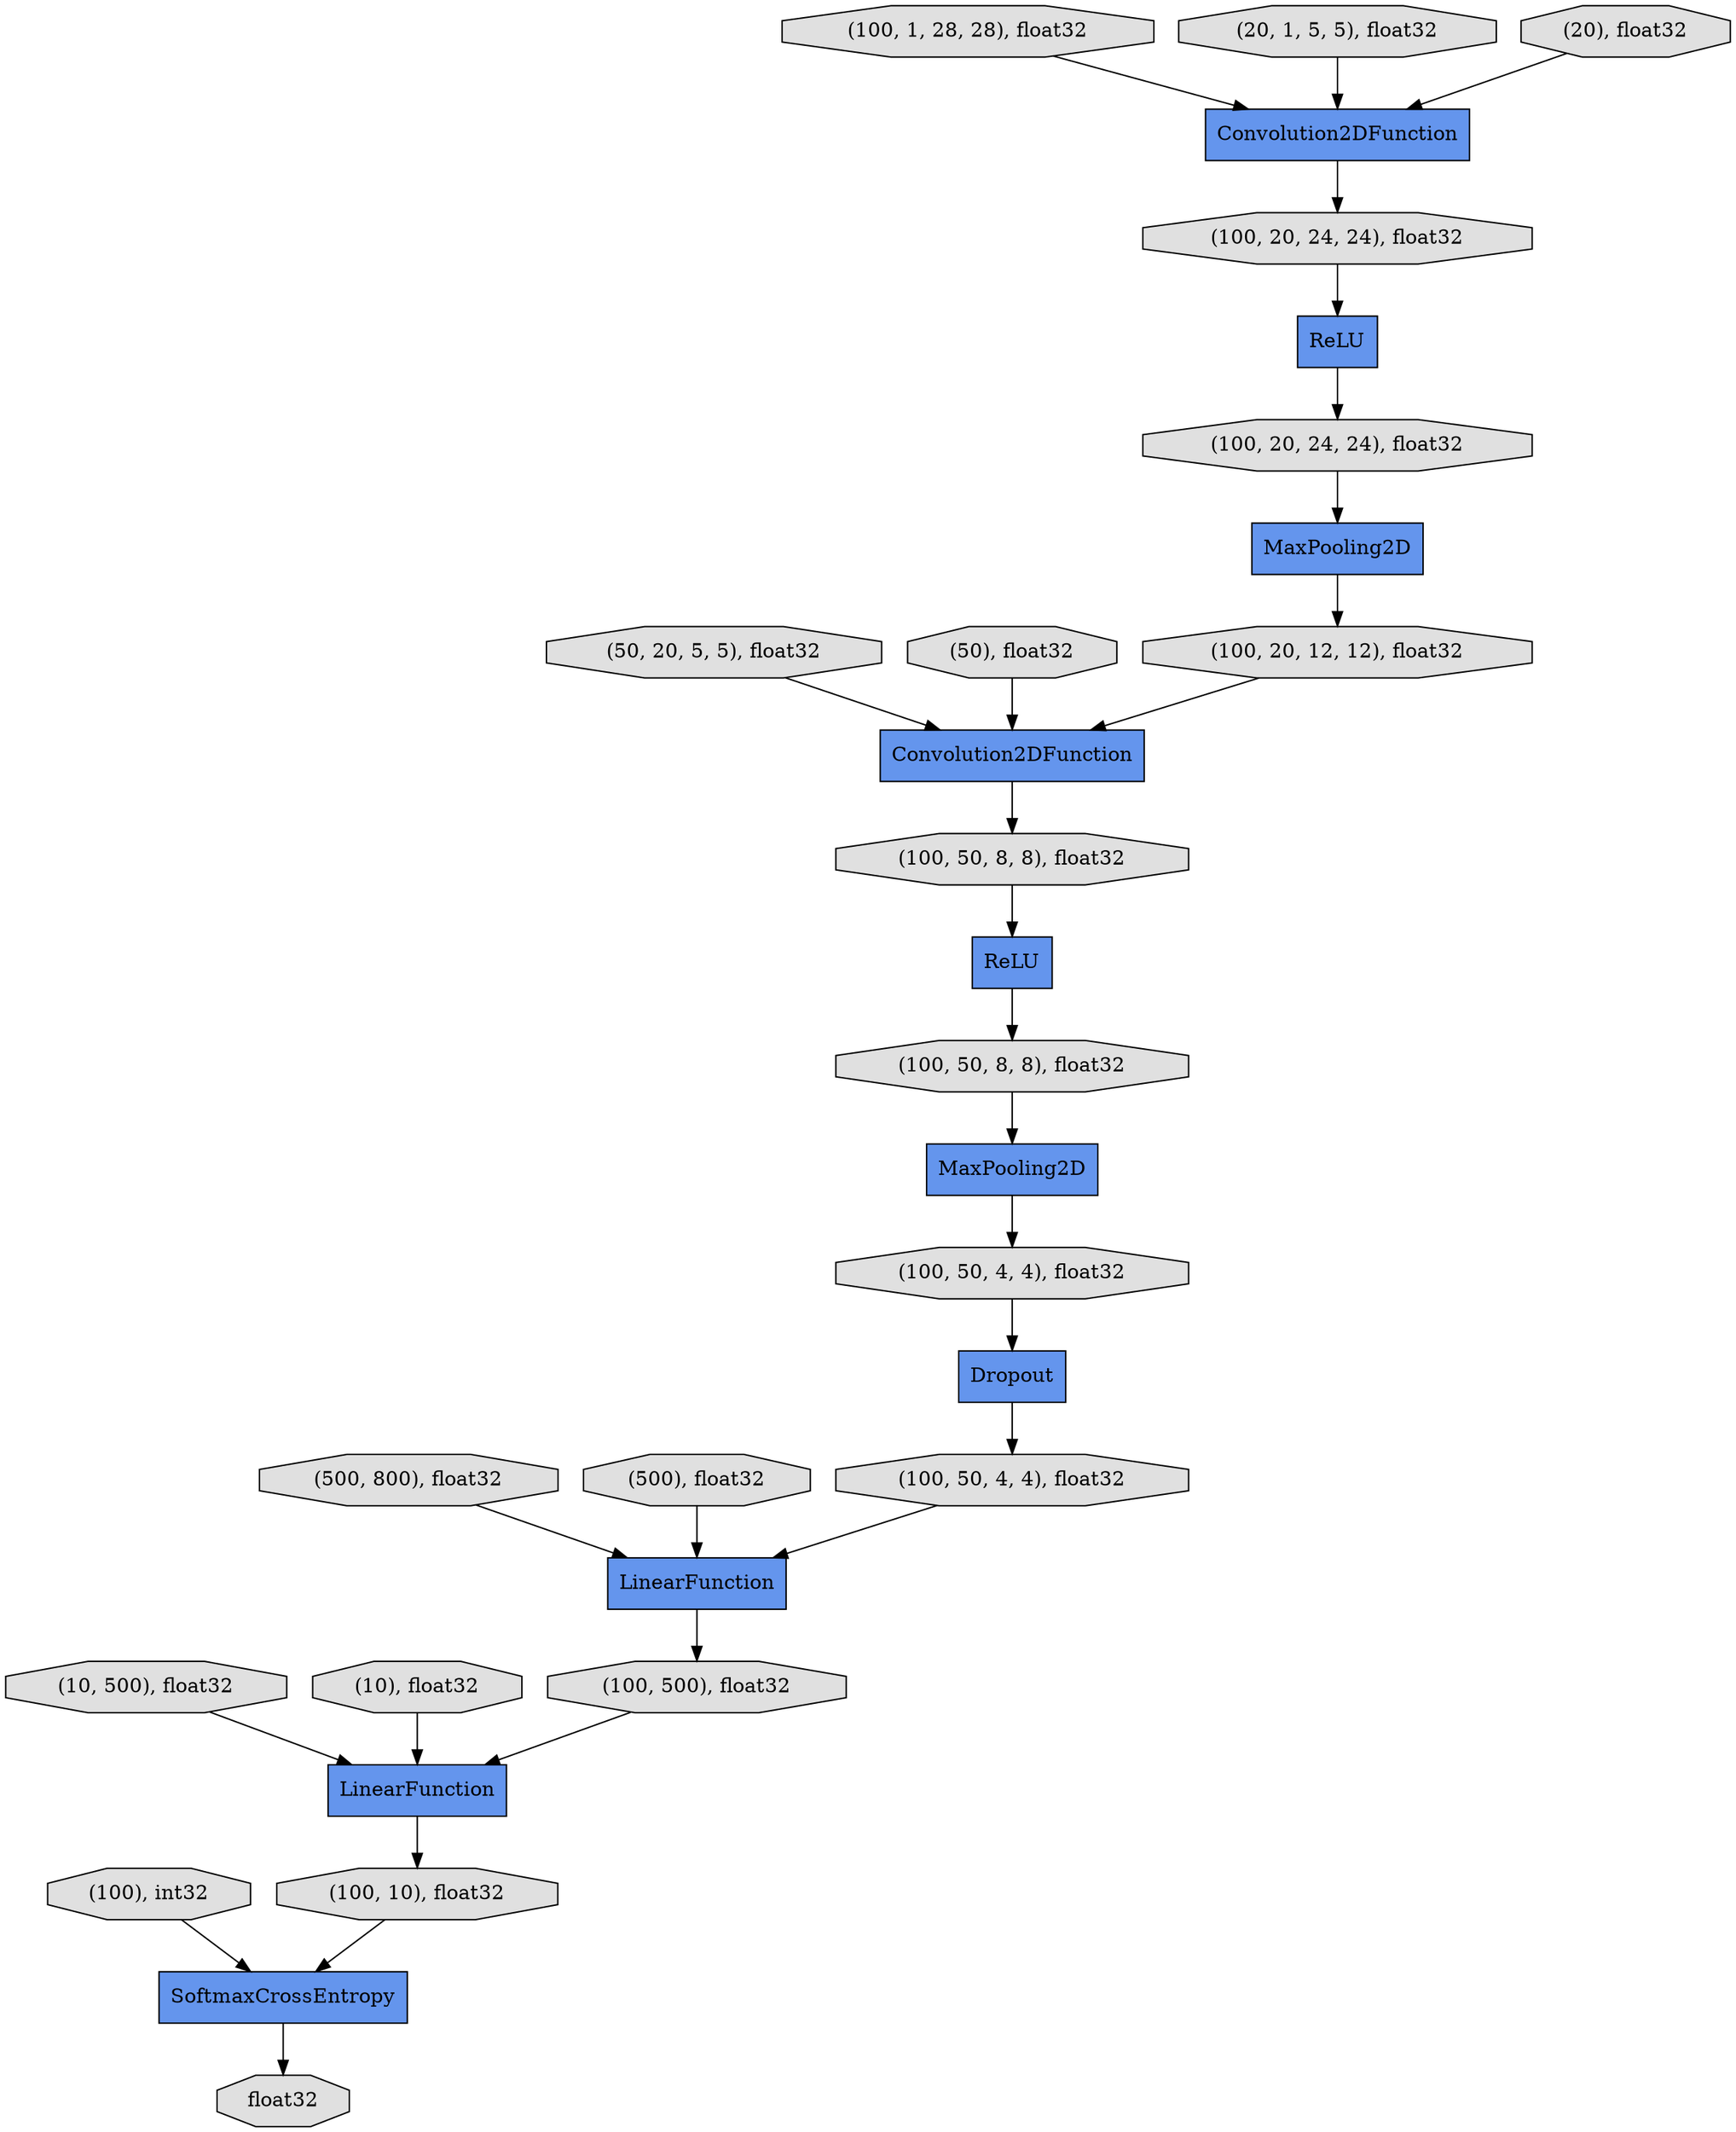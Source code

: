 digraph graphname{rankdir=TB;139796332091408 [shape="octagon",style="filled",fillcolor="#E0E0E0",label="(100, 20, 12, 12), float32"];139796230160464 [shape="octagon",style="filled",fillcolor="#E0E0E0",label="(100, 50, 4, 4), float32"];139796230160528 [shape="record",style="filled",fillcolor="#6495ED",label="LinearFunction"];139796230160592 [shape="octagon",style="filled",fillcolor="#E0E0E0",label="(100, 500), float32"];139795890137808 [shape="octagon",style="filled",fillcolor="#E0E0E0",label="(500, 800), float32"];139796332091664 [shape="record",style="filled",fillcolor="#6495ED",label="Convolution2DFunction"];139796230160784 [shape="octagon",style="filled",fillcolor="#E0E0E0",label="(100, 10), float32"];139796229910928 [shape="octagon",style="filled",fillcolor="#E0E0E0",label="(50, 20, 5, 5), float32"];139796230035920 [shape="octagon",style="filled",fillcolor="#E0E0E0",label="(100, 1, 28, 28), float32"];139796230160912 [shape="octagon",style="filled",fillcolor="#E0E0E0",label="float32"];139796230160976 [shape="record",style="filled",fillcolor="#6495ED",label="SoftmaxCrossEntropy"];139796229911248 [shape="octagon",style="filled",fillcolor="#E0E0E0",label="(500), float32"];139796229911376 [shape="octagon",style="filled",fillcolor="#E0E0E0",label="(10, 500), float32"];139796229910672 [shape="octagon",style="filled",fillcolor="#E0E0E0",label="(20, 1, 5, 5), float32"];139796230036368 [shape="octagon",style="filled",fillcolor="#E0E0E0",label="(100, 20, 24, 24), float32"];139796229911504 [shape="octagon",style="filled",fillcolor="#E0E0E0",label="(10), float32"];139796230036496 [shape="record",style="filled",fillcolor="#6495ED",label="MaxPooling2D"];139796229911056 [shape="octagon",style="filled",fillcolor="#E0E0E0",label="(50), float32"];139796230036688 [shape="octagon",style="filled",fillcolor="#E0E0E0",label="(100, 50, 8, 8), float32"];139796230035984 [shape="octagon",style="filled",fillcolor="#E0E0E0",label="(100), int32"];139796230036816 [shape="octagon",style="filled",fillcolor="#E0E0E0",label="(100, 50, 8, 8), float32"];139796230036880 [shape="record",style="filled",fillcolor="#6495ED",label="MaxPooling2D"];139796230035856 [shape="record",style="filled",fillcolor="#6495ED",label="Convolution2DFunction"];139796230160656 [shape="record",style="filled",fillcolor="#6495ED",label="LinearFunction"];139796230036432 [shape="record",style="filled",fillcolor="#6495ED",label="ReLU"];139796230037264 [shape="octagon",style="filled",fillcolor="#E0E0E0",label="(100, 50, 4, 4), float32"];139796230036752 [shape="octagon",style="filled",fillcolor="#E0E0E0",label="(100, 20, 24, 24), float32"];139796230037392 [shape="record",style="filled",fillcolor="#6495ED",label="ReLU"];139796229910800 [shape="octagon",style="filled",fillcolor="#E0E0E0",label="(20), float32"];139796230037456 [shape="record",style="filled",fillcolor="#6495ED",label="Dropout"];139796230036816 -> 139796230037392;139796230160464 -> 139796230160528;139796332091408 -> 139796332091664;139796230035856 -> 139796230036368;139796230160592 -> 139796230160656;139796230160656 -> 139796230160784;139796229911376 -> 139796230160656;139795890137808 -> 139796230160528;139796229910672 -> 139796230035856;139796230036432 -> 139796230036752;139796230036688 -> 139796230036880;139796229911056 -> 139796332091664;139796332091664 -> 139796230036816;139796230036368 -> 139796230036432;139796230036880 -> 139796230037264;139796230160528 -> 139796230160592;139796230037264 -> 139796230037456;139796230036752 -> 139796230036496;139796230035920 -> 139796230035856;139796230160976 -> 139796230160912;139796230037456 -> 139796230160464;139796229911504 -> 139796230160656;139796229910928 -> 139796332091664;139796230037392 -> 139796230036688;139796230160784 -> 139796230160976;139796230035984 -> 139796230160976;139796229911248 -> 139796230160528;139796230036496 -> 139796332091408;139796229910800 -> 139796230035856;}